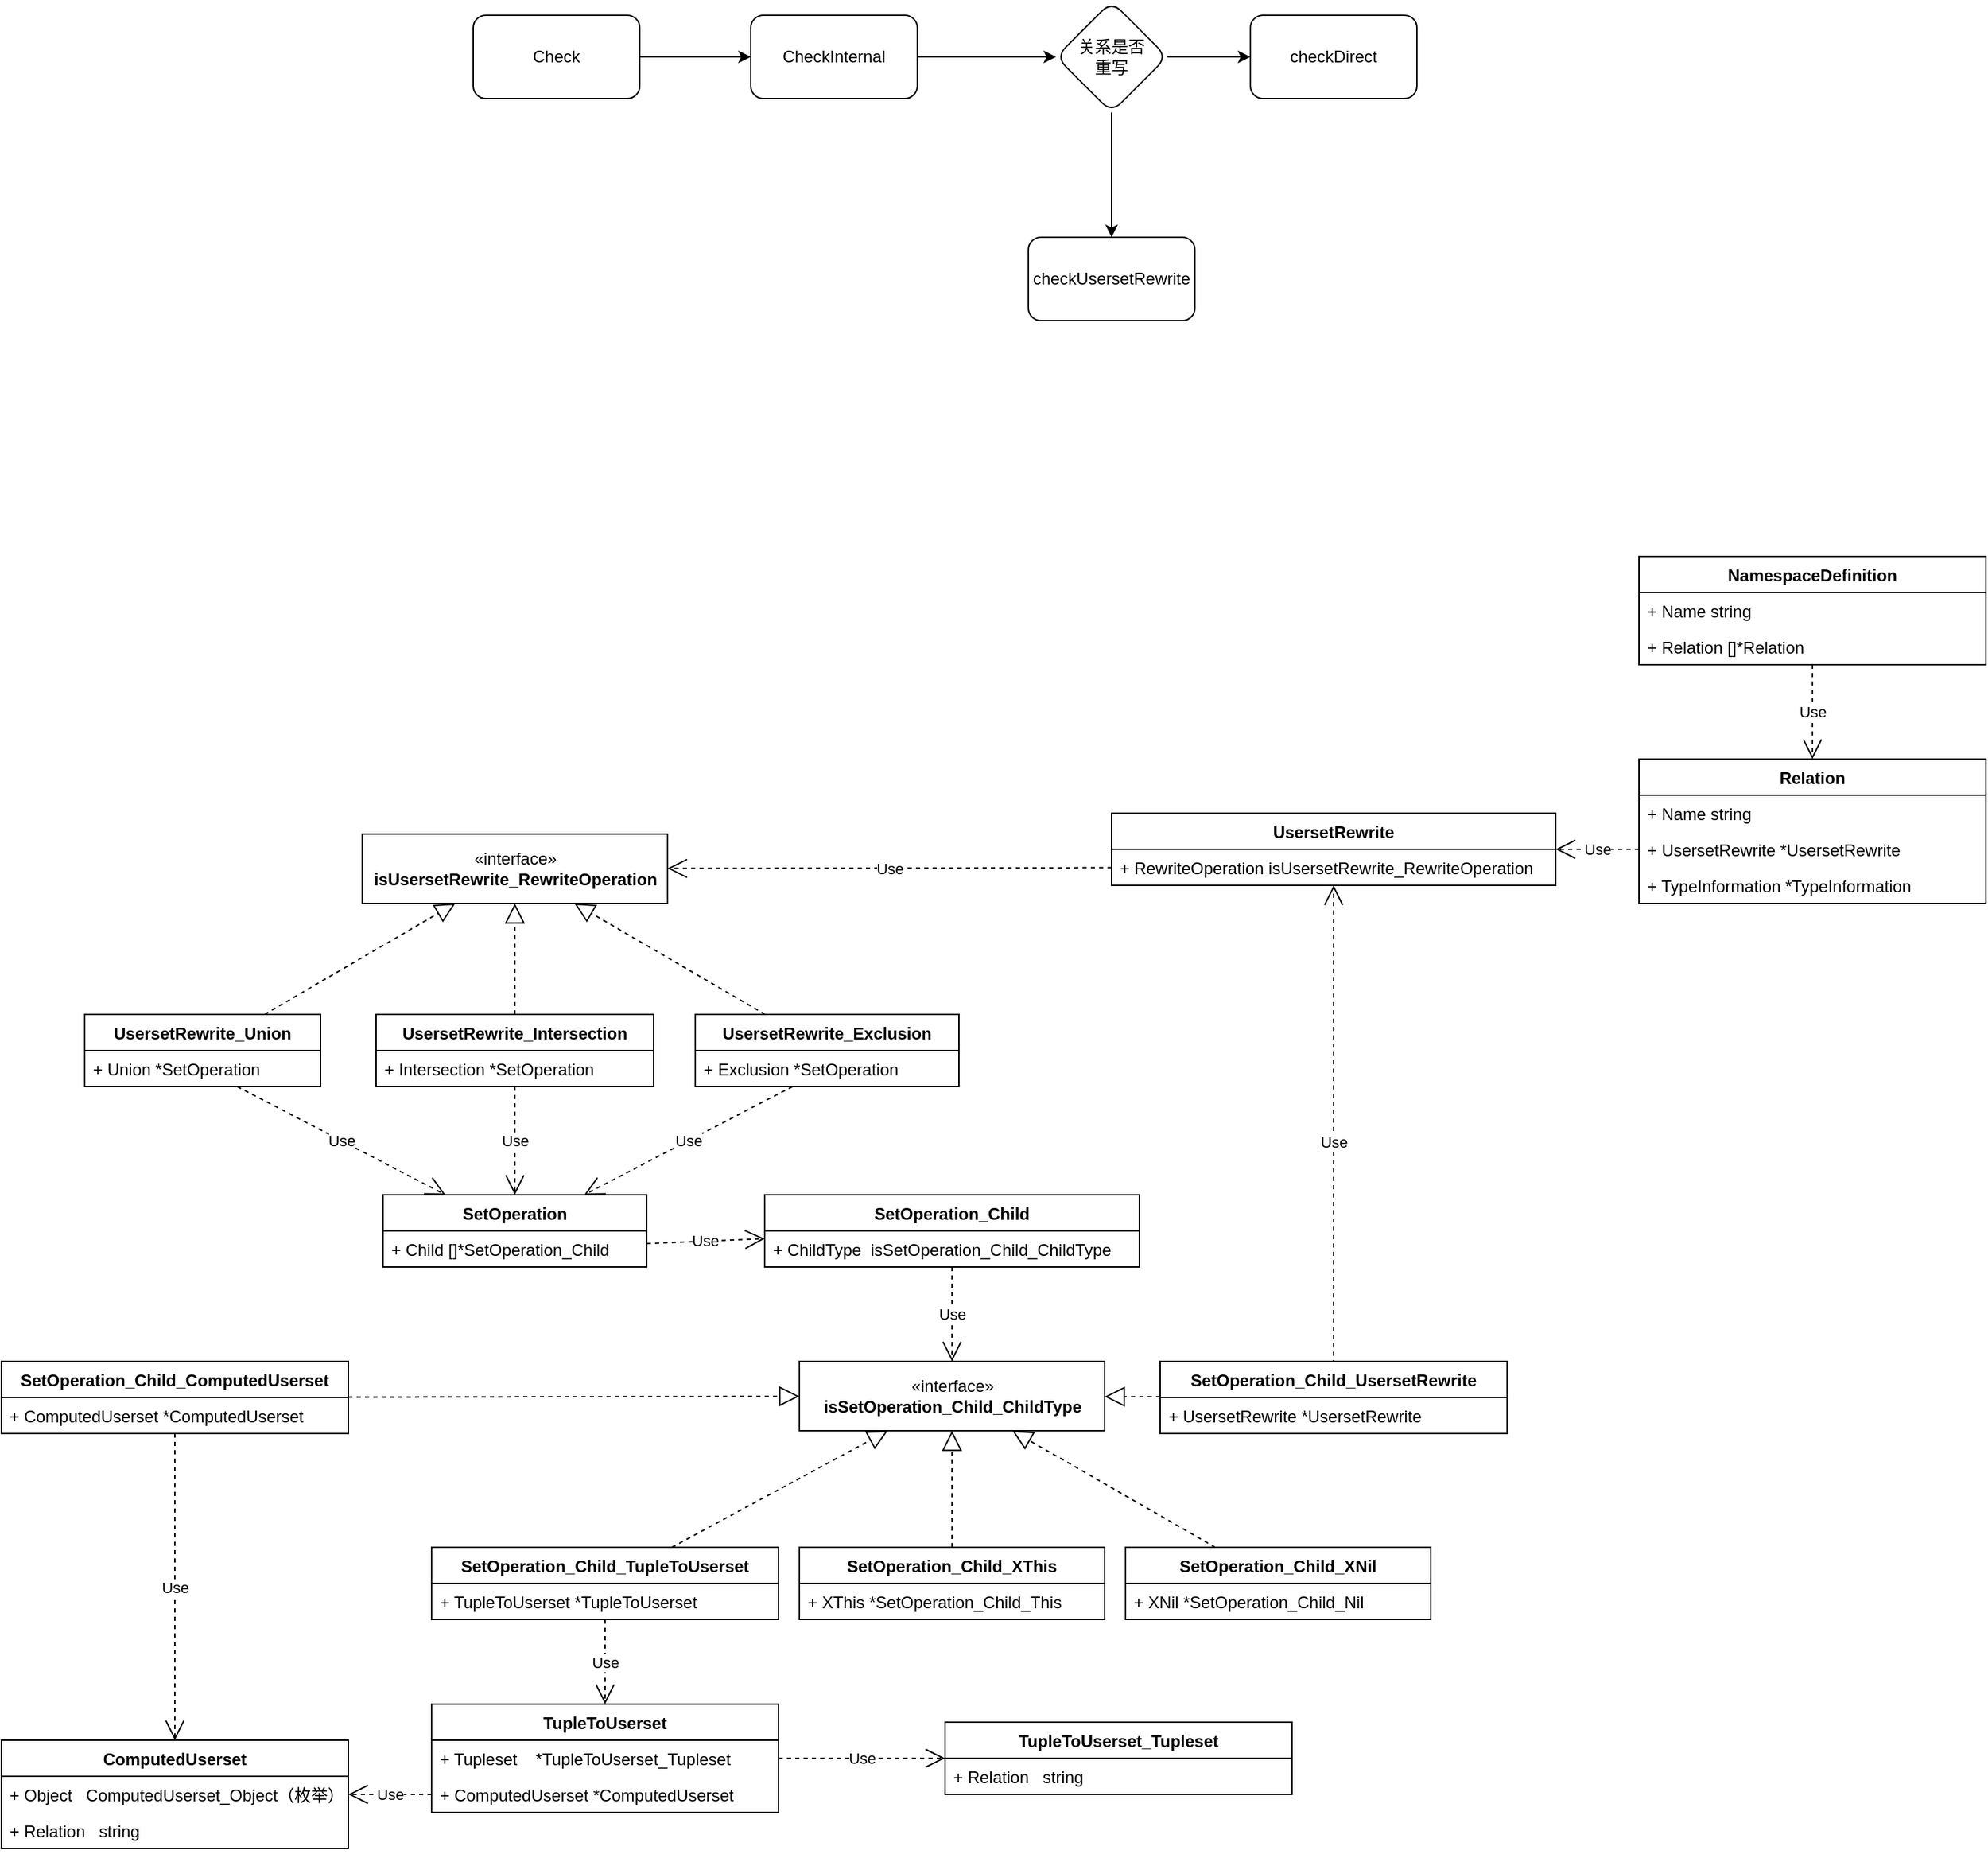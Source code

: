 <mxfile version="21.6.9" type="github">
  <diagram name="Page-1" id="q55UtAsxOrIb8_m2e40U">
    <mxGraphModel dx="2133" dy="839" grid="1" gridSize="10" guides="1" tooltips="1" connect="1" arrows="1" fold="1" page="1" pageScale="1" pageWidth="827" pageHeight="1169" math="0" shadow="0">
      <root>
        <mxCell id="0" />
        <mxCell id="1" parent="0" />
        <mxCell id="CGFn5zc17e2OIwfzoAjE-3" value="" style="edgeStyle=orthogonalEdgeStyle;rounded=0;orthogonalLoop=1;jettySize=auto;html=1;" edge="1" parent="1" source="CGFn5zc17e2OIwfzoAjE-1" target="CGFn5zc17e2OIwfzoAjE-2">
          <mxGeometry relative="1" as="geometry" />
        </mxCell>
        <mxCell id="CGFn5zc17e2OIwfzoAjE-1" value="Check" style="rounded=1;whiteSpace=wrap;html=1;" vertex="1" parent="1">
          <mxGeometry x="10" y="10" width="120" height="60" as="geometry" />
        </mxCell>
        <mxCell id="CGFn5zc17e2OIwfzoAjE-5" value="" style="edgeStyle=orthogonalEdgeStyle;rounded=0;orthogonalLoop=1;jettySize=auto;html=1;" edge="1" parent="1" source="CGFn5zc17e2OIwfzoAjE-2" target="CGFn5zc17e2OIwfzoAjE-4">
          <mxGeometry relative="1" as="geometry" />
        </mxCell>
        <mxCell id="CGFn5zc17e2OIwfzoAjE-2" value="CheckInternal" style="rounded=1;whiteSpace=wrap;html=1;" vertex="1" parent="1">
          <mxGeometry x="210" y="10" width="120" height="60" as="geometry" />
        </mxCell>
        <mxCell id="CGFn5zc17e2OIwfzoAjE-7" value="" style="edgeStyle=orthogonalEdgeStyle;rounded=0;orthogonalLoop=1;jettySize=auto;html=1;" edge="1" parent="1" source="CGFn5zc17e2OIwfzoAjE-4" target="CGFn5zc17e2OIwfzoAjE-6">
          <mxGeometry relative="1" as="geometry" />
        </mxCell>
        <mxCell id="CGFn5zc17e2OIwfzoAjE-9" value="" style="edgeStyle=orthogonalEdgeStyle;rounded=0;orthogonalLoop=1;jettySize=auto;html=1;" edge="1" parent="1" source="CGFn5zc17e2OIwfzoAjE-4" target="CGFn5zc17e2OIwfzoAjE-8">
          <mxGeometry relative="1" as="geometry" />
        </mxCell>
        <mxCell id="CGFn5zc17e2OIwfzoAjE-4" value="关系是否&lt;br&gt;重写" style="rhombus;whiteSpace=wrap;html=1;rounded=1;" vertex="1" parent="1">
          <mxGeometry x="430" width="80" height="80" as="geometry" />
        </mxCell>
        <mxCell id="CGFn5zc17e2OIwfzoAjE-6" value="checkDirect" style="whiteSpace=wrap;html=1;rounded=1;" vertex="1" parent="1">
          <mxGeometry x="570" y="10" width="120" height="60" as="geometry" />
        </mxCell>
        <mxCell id="CGFn5zc17e2OIwfzoAjE-8" value="checkUsersetRewrite" style="whiteSpace=wrap;html=1;rounded=1;" vertex="1" parent="1">
          <mxGeometry x="410" y="170" width="120" height="60" as="geometry" />
        </mxCell>
        <mxCell id="CGFn5zc17e2OIwfzoAjE-10" value="«interface»&lt;br&gt;&lt;b&gt;isUsersetRewrite_RewriteOperation&lt;/b&gt;" style="html=1;" vertex="1" parent="1">
          <mxGeometry x="-70" y="600" width="220" height="50" as="geometry" />
        </mxCell>
        <mxCell id="CGFn5zc17e2OIwfzoAjE-11" value="UsersetRewrite_Union" style="swimlane;fontStyle=1;align=center;verticalAlign=top;childLayout=stackLayout;horizontal=1;startSize=26;horizontalStack=0;resizeParent=1;resizeParentMax=0;resizeLast=0;collapsible=1;marginBottom=0;" vertex="1" parent="1">
          <mxGeometry x="-270" y="730" width="170" height="52" as="geometry" />
        </mxCell>
        <mxCell id="CGFn5zc17e2OIwfzoAjE-12" value="+ Union *SetOperation" style="text;strokeColor=none;fillColor=none;align=left;verticalAlign=top;spacingLeft=4;spacingRight=4;overflow=hidden;rotatable=0;points=[[0,0.5],[1,0.5]];portConstraint=eastwest;" vertex="1" parent="CGFn5zc17e2OIwfzoAjE-11">
          <mxGeometry y="26" width="170" height="26" as="geometry" />
        </mxCell>
        <mxCell id="CGFn5zc17e2OIwfzoAjE-13" value="" style="endArrow=block;dashed=1;endFill=0;endSize=12;html=1;" edge="1" parent="1" source="CGFn5zc17e2OIwfzoAjE-11" target="CGFn5zc17e2OIwfzoAjE-10">
          <mxGeometry width="160" relative="1" as="geometry">
            <mxPoint x="-170" y="650" as="sourcePoint" />
            <mxPoint x="-10" y="650" as="targetPoint" />
          </mxGeometry>
        </mxCell>
        <mxCell id="CGFn5zc17e2OIwfzoAjE-14" value="" style="endArrow=block;dashed=1;endFill=0;endSize=12;html=1;" edge="1" parent="1" source="CGFn5zc17e2OIwfzoAjE-39" target="CGFn5zc17e2OIwfzoAjE-10">
          <mxGeometry width="160" relative="1" as="geometry">
            <mxPoint x="-130.373" y="740" as="sourcePoint" />
            <mxPoint x="127.09" y="590" as="targetPoint" />
          </mxGeometry>
        </mxCell>
        <mxCell id="CGFn5zc17e2OIwfzoAjE-15" value="" style="endArrow=block;dashed=1;endFill=0;endSize=12;html=1;" edge="1" parent="1" source="CGFn5zc17e2OIwfzoAjE-41" target="CGFn5zc17e2OIwfzoAjE-10">
          <mxGeometry width="160" relative="1" as="geometry">
            <mxPoint x="-120.373" y="750" as="sourcePoint" />
            <mxPoint x="137.09" y="600" as="targetPoint" />
          </mxGeometry>
        </mxCell>
        <mxCell id="CGFn5zc17e2OIwfzoAjE-16" value="Use" style="endArrow=open;endSize=12;dashed=1;html=1;" edge="1" parent="1" source="CGFn5zc17e2OIwfzoAjE-42" target="CGFn5zc17e2OIwfzoAjE-43">
          <mxGeometry width="160" relative="1" as="geometry">
            <mxPoint x="500" y="860" as="sourcePoint" />
            <mxPoint x="660" y="860" as="targetPoint" />
          </mxGeometry>
        </mxCell>
        <mxCell id="CGFn5zc17e2OIwfzoAjE-17" value="Use" style="endArrow=open;endSize=12;dashed=1;html=1;" edge="1" parent="1" source="CGFn5zc17e2OIwfzoAjE-44" target="CGFn5zc17e2OIwfzoAjE-54">
          <mxGeometry width="160" relative="1" as="geometry">
            <mxPoint x="365" y="902" as="sourcePoint" />
            <mxPoint x="365" y="970" as="targetPoint" />
          </mxGeometry>
        </mxCell>
        <mxCell id="CGFn5zc17e2OIwfzoAjE-18" value="«interface»&lt;br&gt;&lt;b&gt;isSetOperation_Child_ChildType&lt;/b&gt;" style="html=1;" vertex="1" parent="1">
          <mxGeometry x="245" y="980" width="220" height="50" as="geometry" />
        </mxCell>
        <mxCell id="CGFn5zc17e2OIwfzoAjE-19" value="Use" style="endArrow=open;endSize=12;dashed=1;html=1;" edge="1" parent="1" source="CGFn5zc17e2OIwfzoAjE-55" target="CGFn5zc17e2OIwfzoAjE-18">
          <mxGeometry width="160" relative="1" as="geometry">
            <mxPoint x="705" y="909" as="sourcePoint" />
            <mxPoint x="705" y="977" as="targetPoint" />
          </mxGeometry>
        </mxCell>
        <mxCell id="CGFn5zc17e2OIwfzoAjE-20" value="" style="endArrow=block;dashed=1;endFill=0;endSize=12;html=1;" edge="1" parent="1" source="CGFn5zc17e2OIwfzoAjE-56" target="CGFn5zc17e2OIwfzoAjE-18">
          <mxGeometry width="160" relative="1" as="geometry">
            <mxPoint x="207.654" y="737" as="sourcePoint" />
            <mxPoint x="408.602" y="577" as="targetPoint" />
          </mxGeometry>
        </mxCell>
        <mxCell id="CGFn5zc17e2OIwfzoAjE-21" value="" style="endArrow=block;dashed=1;endFill=0;endSize=12;html=1;" edge="1" parent="1" source="CGFn5zc17e2OIwfzoAjE-66" target="CGFn5zc17e2OIwfzoAjE-18">
          <mxGeometry width="160" relative="1" as="geometry">
            <mxPoint x="217.654" y="747" as="sourcePoint" />
            <mxPoint x="344.103" y="1041" as="targetPoint" />
          </mxGeometry>
        </mxCell>
        <mxCell id="CGFn5zc17e2OIwfzoAjE-22" value="" style="endArrow=block;dashed=1;endFill=0;endSize=12;html=1;" edge="1" parent="1" source="CGFn5zc17e2OIwfzoAjE-58" target="CGFn5zc17e2OIwfzoAjE-18">
          <mxGeometry width="160" relative="1" as="geometry">
            <mxPoint x="227.654" y="757" as="sourcePoint" />
            <mxPoint x="354.103" y="1051" as="targetPoint" />
          </mxGeometry>
        </mxCell>
        <mxCell id="CGFn5zc17e2OIwfzoAjE-23" value="" style="endArrow=block;dashed=1;endFill=0;endSize=12;html=1;" edge="1" parent="1" source="CGFn5zc17e2OIwfzoAjE-49" target="CGFn5zc17e2OIwfzoAjE-18">
          <mxGeometry width="160" relative="1" as="geometry">
            <mxPoint x="237.654" y="767" as="sourcePoint" />
            <mxPoint x="364.103" y="1061" as="targetPoint" />
          </mxGeometry>
        </mxCell>
        <mxCell id="CGFn5zc17e2OIwfzoAjE-24" value="" style="endArrow=block;dashed=1;endFill=0;endSize=12;html=1;" edge="1" parent="1" source="CGFn5zc17e2OIwfzoAjE-68" target="CGFn5zc17e2OIwfzoAjE-18">
          <mxGeometry width="160" relative="1" as="geometry">
            <mxPoint x="247.654" y="777" as="sourcePoint" />
            <mxPoint x="374.103" y="1071" as="targetPoint" />
          </mxGeometry>
        </mxCell>
        <mxCell id="CGFn5zc17e2OIwfzoAjE-25" value="Use" style="endArrow=open;endSize=12;dashed=1;html=1;" edge="1" parent="1" source="CGFn5zc17e2OIwfzoAjE-67" target="CGFn5zc17e2OIwfzoAjE-63">
          <mxGeometry width="160" relative="1" as="geometry">
            <mxPoint x="155" y="922" as="sourcePoint" />
            <mxPoint x="155" y="991" as="targetPoint" />
          </mxGeometry>
        </mxCell>
        <mxCell id="CGFn5zc17e2OIwfzoAjE-26" value="Use" style="endArrow=open;endSize=12;dashed=1;html=1;" edge="1" parent="1" source="CGFn5zc17e2OIwfzoAjE-62" target="CGFn5zc17e2OIwfzoAjE-63">
          <mxGeometry width="160" relative="1" as="geometry">
            <mxPoint x="-115" y="1176" as="sourcePoint" />
            <mxPoint x="-115" y="1237" as="targetPoint" />
          </mxGeometry>
        </mxCell>
        <mxCell id="CGFn5zc17e2OIwfzoAjE-27" value="Use" style="endArrow=open;endSize=12;dashed=1;html=1;" edge="1" parent="1" source="CGFn5zc17e2OIwfzoAjE-59" target="CGFn5zc17e2OIwfzoAjE-60">
          <mxGeometry width="160" relative="1" as="geometry">
            <mxPoint x="-115" y="1176" as="sourcePoint" />
            <mxPoint x="-115" y="1315" as="targetPoint" />
          </mxGeometry>
        </mxCell>
        <mxCell id="CGFn5zc17e2OIwfzoAjE-28" value="Use" style="endArrow=open;endSize=12;dashed=1;html=1;" edge="1" parent="1" source="CGFn5zc17e2OIwfzoAjE-50" target="CGFn5zc17e2OIwfzoAjE-37">
          <mxGeometry width="160" relative="1" as="geometry">
            <mxPoint x="55" y="925" as="sourcePoint" />
            <mxPoint x="55" y="994" as="targetPoint" />
          </mxGeometry>
        </mxCell>
        <mxCell id="CGFn5zc17e2OIwfzoAjE-29" value="Use" style="endArrow=open;endSize=12;dashed=1;html=1;" edge="1" parent="1" source="CGFn5zc17e2OIwfzoAjE-61" target="CGFn5zc17e2OIwfzoAjE-35">
          <mxGeometry width="160" relative="1" as="geometry">
            <mxPoint x="127.742" y="1315" as="sourcePoint" />
            <mxPoint x="-23.226" y="1387" as="targetPoint" />
          </mxGeometry>
        </mxCell>
        <mxCell id="CGFn5zc17e2OIwfzoAjE-30" value="Use" style="endArrow=open;endSize=12;dashed=1;html=1;" edge="1" parent="1" source="CGFn5zc17e2OIwfzoAjE-38" target="CGFn5zc17e2OIwfzoAjE-10">
          <mxGeometry width="160" relative="1" as="geometry">
            <mxPoint x="565" y="1153" as="sourcePoint" />
            <mxPoint x="565" y="660" as="targetPoint" />
          </mxGeometry>
        </mxCell>
        <mxCell id="CGFn5zc17e2OIwfzoAjE-31" value="Use" style="endArrow=open;endSize=12;dashed=1;html=1;" edge="1" parent="1" source="CGFn5zc17e2OIwfzoAjE-47" target="CGFn5zc17e2OIwfzoAjE-37">
          <mxGeometry width="160" relative="1" as="geometry">
            <mxPoint x="405" y="634.337" as="sourcePoint" />
            <mxPoint x="200" y="634.768" as="targetPoint" />
          </mxGeometry>
        </mxCell>
        <mxCell id="CGFn5zc17e2OIwfzoAjE-32" value="Use" style="endArrow=open;endSize=12;dashed=1;html=1;" edge="1" parent="1" source="CGFn5zc17e2OIwfzoAjE-53" target="CGFn5zc17e2OIwfzoAjE-45">
          <mxGeometry width="160" relative="1" as="geometry">
            <mxPoint x="837" y="621" as="sourcePoint" />
            <mxPoint x="725" y="621" as="targetPoint" />
          </mxGeometry>
        </mxCell>
        <mxCell id="CGFn5zc17e2OIwfzoAjE-33" value="Use" style="endArrow=open;endSize=12;dashed=1;html=1;" edge="1" parent="1" source="CGFn5zc17e2OIwfzoAjE-40" target="CGFn5zc17e2OIwfzoAjE-43">
          <mxGeometry width="160" relative="1" as="geometry">
            <mxPoint x="355" y="792" as="sourcePoint" />
            <mxPoint x="355" y="860" as="targetPoint" />
          </mxGeometry>
        </mxCell>
        <mxCell id="CGFn5zc17e2OIwfzoAjE-34" value="Use" style="endArrow=open;endSize=12;dashed=1;html=1;" edge="1" parent="1" source="CGFn5zc17e2OIwfzoAjE-12" target="CGFn5zc17e2OIwfzoAjE-43">
          <mxGeometry width="160" relative="1" as="geometry">
            <mxPoint x="122.196" y="792" as="sourcePoint" />
            <mxPoint x="290.607" y="860" as="targetPoint" />
          </mxGeometry>
        </mxCell>
        <mxCell id="CGFn5zc17e2OIwfzoAjE-35" value="TupleToUserset_Tupleset" style="swimlane;fontStyle=1;align=center;verticalAlign=top;childLayout=stackLayout;horizontal=1;startSize=26;horizontalStack=0;resizeParent=1;resizeParentMax=0;resizeLast=0;collapsible=1;marginBottom=0;" vertex="1" parent="1">
          <mxGeometry x="350" y="1240" width="250" height="52" as="geometry" />
        </mxCell>
        <mxCell id="CGFn5zc17e2OIwfzoAjE-36" value="+ Relation   string" style="text;strokeColor=none;fillColor=none;align=left;verticalAlign=top;spacingLeft=4;spacingRight=4;overflow=hidden;rotatable=0;points=[[0,0.5],[1,0.5]];portConstraint=eastwest;" vertex="1" parent="CGFn5zc17e2OIwfzoAjE-35">
          <mxGeometry y="26" width="250" height="26" as="geometry" />
        </mxCell>
        <mxCell id="CGFn5zc17e2OIwfzoAjE-37" value="UsersetRewrite" style="swimlane;fontStyle=1;align=center;verticalAlign=top;childLayout=stackLayout;horizontal=1;startSize=26;horizontalStack=0;resizeParent=1;resizeParentMax=0;resizeLast=0;collapsible=1;marginBottom=0;" vertex="1" parent="1">
          <mxGeometry x="470" y="585" width="320" height="52" as="geometry" />
        </mxCell>
        <mxCell id="CGFn5zc17e2OIwfzoAjE-38" value="+ RewriteOperation isUsersetRewrite_RewriteOperation" style="text;strokeColor=none;fillColor=none;align=left;verticalAlign=top;spacingLeft=4;spacingRight=4;overflow=hidden;rotatable=0;points=[[0,0.5],[1,0.5]];portConstraint=eastwest;" vertex="1" parent="CGFn5zc17e2OIwfzoAjE-37">
          <mxGeometry y="26" width="320" height="26" as="geometry" />
        </mxCell>
        <mxCell id="CGFn5zc17e2OIwfzoAjE-39" value="UsersetRewrite_Intersection" style="swimlane;fontStyle=1;align=center;verticalAlign=top;childLayout=stackLayout;horizontal=1;startSize=26;horizontalStack=0;resizeParent=1;resizeParentMax=0;resizeLast=0;collapsible=1;marginBottom=0;" vertex="1" parent="1">
          <mxGeometry x="-60" y="730" width="200" height="52" as="geometry" />
        </mxCell>
        <mxCell id="CGFn5zc17e2OIwfzoAjE-40" value="+ Intersection *SetOperation" style="text;strokeColor=none;fillColor=none;align=left;verticalAlign=top;spacingLeft=4;spacingRight=4;overflow=hidden;rotatable=0;points=[[0,0.5],[1,0.5]];portConstraint=eastwest;" vertex="1" parent="CGFn5zc17e2OIwfzoAjE-39">
          <mxGeometry y="26" width="200" height="26" as="geometry" />
        </mxCell>
        <mxCell id="CGFn5zc17e2OIwfzoAjE-41" value="UsersetRewrite_Exclusion" style="swimlane;fontStyle=1;align=center;verticalAlign=top;childLayout=stackLayout;horizontal=1;startSize=26;horizontalStack=0;resizeParent=1;resizeParentMax=0;resizeLast=0;collapsible=1;marginBottom=0;" vertex="1" parent="1">
          <mxGeometry x="170" y="730" width="190" height="52" as="geometry" />
        </mxCell>
        <mxCell id="CGFn5zc17e2OIwfzoAjE-42" value="+ Exclusion *SetOperation" style="text;strokeColor=none;fillColor=none;align=left;verticalAlign=top;spacingLeft=4;spacingRight=4;overflow=hidden;rotatable=0;points=[[0,0.5],[1,0.5]];portConstraint=eastwest;" vertex="1" parent="CGFn5zc17e2OIwfzoAjE-41">
          <mxGeometry y="26" width="190" height="26" as="geometry" />
        </mxCell>
        <mxCell id="CGFn5zc17e2OIwfzoAjE-43" value="SetOperation" style="swimlane;fontStyle=1;align=center;verticalAlign=top;childLayout=stackLayout;horizontal=1;startSize=26;horizontalStack=0;resizeParent=1;resizeParentMax=0;resizeLast=0;collapsible=1;marginBottom=0;" vertex="1" parent="1">
          <mxGeometry x="-55" y="860" width="190" height="52" as="geometry" />
        </mxCell>
        <mxCell id="CGFn5zc17e2OIwfzoAjE-44" value="+ Child []*SetOperation_Child" style="text;strokeColor=none;fillColor=none;align=left;verticalAlign=top;spacingLeft=4;spacingRight=4;overflow=hidden;rotatable=0;points=[[0,0.5],[1,0.5]];portConstraint=eastwest;" vertex="1" parent="CGFn5zc17e2OIwfzoAjE-43">
          <mxGeometry y="26" width="190" height="26" as="geometry" />
        </mxCell>
        <mxCell id="CGFn5zc17e2OIwfzoAjE-45" value="Relation" style="swimlane;fontStyle=1;align=center;verticalAlign=top;childLayout=stackLayout;horizontal=1;startSize=26;horizontalStack=0;resizeParent=1;resizeParentMax=0;resizeLast=0;collapsible=1;marginBottom=0;" vertex="1" parent="1">
          <mxGeometry x="850" y="546" width="250" height="104" as="geometry" />
        </mxCell>
        <mxCell id="CGFn5zc17e2OIwfzoAjE-46" value="+ Name string" style="text;strokeColor=none;fillColor=none;align=left;verticalAlign=top;spacingLeft=4;spacingRight=4;overflow=hidden;rotatable=0;points=[[0,0.5],[1,0.5]];portConstraint=eastwest;" vertex="1" parent="CGFn5zc17e2OIwfzoAjE-45">
          <mxGeometry y="26" width="250" height="26" as="geometry" />
        </mxCell>
        <mxCell id="CGFn5zc17e2OIwfzoAjE-47" value="+ UsersetRewrite *UsersetRewrite" style="text;strokeColor=none;fillColor=none;align=left;verticalAlign=top;spacingLeft=4;spacingRight=4;overflow=hidden;rotatable=0;points=[[0,0.5],[1,0.5]];portConstraint=eastwest;" vertex="1" parent="CGFn5zc17e2OIwfzoAjE-45">
          <mxGeometry y="52" width="250" height="26" as="geometry" />
        </mxCell>
        <mxCell id="CGFn5zc17e2OIwfzoAjE-48" value="+ TypeInformation *TypeInformation" style="text;strokeColor=none;fillColor=none;align=left;verticalAlign=top;spacingLeft=4;spacingRight=4;overflow=hidden;rotatable=0;points=[[0,0.5],[1,0.5]];portConstraint=eastwest;" vertex="1" parent="CGFn5zc17e2OIwfzoAjE-45">
          <mxGeometry y="78" width="250" height="26" as="geometry" />
        </mxCell>
        <mxCell id="CGFn5zc17e2OIwfzoAjE-49" value="SetOperation_Child_UsersetRewrite" style="swimlane;fontStyle=1;align=center;verticalAlign=top;childLayout=stackLayout;horizontal=1;startSize=26;horizontalStack=0;resizeParent=1;resizeParentMax=0;resizeLast=0;collapsible=1;marginBottom=0;" vertex="1" parent="1">
          <mxGeometry x="505" y="980" width="250" height="52" as="geometry" />
        </mxCell>
        <mxCell id="CGFn5zc17e2OIwfzoAjE-50" value="+ UsersetRewrite *UsersetRewrite" style="text;strokeColor=none;fillColor=none;align=left;verticalAlign=top;spacingLeft=4;spacingRight=4;overflow=hidden;rotatable=0;points=[[0,0.5],[1,0.5]];portConstraint=eastwest;" vertex="1" parent="CGFn5zc17e2OIwfzoAjE-49">
          <mxGeometry y="26" width="250" height="26" as="geometry" />
        </mxCell>
        <mxCell id="CGFn5zc17e2OIwfzoAjE-51" value="NamespaceDefinition" style="swimlane;fontStyle=1;align=center;verticalAlign=top;childLayout=stackLayout;horizontal=1;startSize=26;horizontalStack=0;resizeParent=1;resizeParentMax=0;resizeLast=0;collapsible=1;marginBottom=0;" vertex="1" parent="1">
          <mxGeometry x="850" y="400" width="250" height="78" as="geometry" />
        </mxCell>
        <mxCell id="CGFn5zc17e2OIwfzoAjE-52" value="+ Name string" style="text;strokeColor=none;fillColor=none;align=left;verticalAlign=top;spacingLeft=4;spacingRight=4;overflow=hidden;rotatable=0;points=[[0,0.5],[1,0.5]];portConstraint=eastwest;" vertex="1" parent="CGFn5zc17e2OIwfzoAjE-51">
          <mxGeometry y="26" width="250" height="26" as="geometry" />
        </mxCell>
        <mxCell id="CGFn5zc17e2OIwfzoAjE-53" value="+ Relation []*Relation" style="text;strokeColor=none;fillColor=none;align=left;verticalAlign=top;spacingLeft=4;spacingRight=4;overflow=hidden;rotatable=0;points=[[0,0.5],[1,0.5]];portConstraint=eastwest;" vertex="1" parent="CGFn5zc17e2OIwfzoAjE-51">
          <mxGeometry y="52" width="250" height="26" as="geometry" />
        </mxCell>
        <mxCell id="CGFn5zc17e2OIwfzoAjE-54" value="SetOperation_Child" style="swimlane;fontStyle=1;align=center;verticalAlign=top;childLayout=stackLayout;horizontal=1;startSize=26;horizontalStack=0;resizeParent=1;resizeParentMax=0;resizeLast=0;collapsible=1;marginBottom=0;" vertex="1" parent="1">
          <mxGeometry x="220" y="860" width="270" height="52" as="geometry" />
        </mxCell>
        <mxCell id="CGFn5zc17e2OIwfzoAjE-55" value="+ ChildType  isSetOperation_Child_ChildType" style="text;strokeColor=none;fillColor=none;align=left;verticalAlign=top;spacingLeft=4;spacingRight=4;overflow=hidden;rotatable=0;points=[[0,0.5],[1,0.5]];portConstraint=eastwest;" vertex="1" parent="CGFn5zc17e2OIwfzoAjE-54">
          <mxGeometry y="26" width="270" height="26" as="geometry" />
        </mxCell>
        <mxCell id="CGFn5zc17e2OIwfzoAjE-56" value="SetOperation_Child_XThis" style="swimlane;fontStyle=1;align=center;verticalAlign=top;childLayout=stackLayout;horizontal=1;startSize=26;horizontalStack=0;resizeParent=1;resizeParentMax=0;resizeLast=0;collapsible=1;marginBottom=0;" vertex="1" parent="1">
          <mxGeometry x="245" y="1114" width="220" height="52" as="geometry" />
        </mxCell>
        <mxCell id="CGFn5zc17e2OIwfzoAjE-57" value="+ XThis *SetOperation_Child_This" style="text;strokeColor=none;fillColor=none;align=left;verticalAlign=top;spacingLeft=4;spacingRight=4;overflow=hidden;rotatable=0;points=[[0,0.5],[1,0.5]];portConstraint=eastwest;" vertex="1" parent="CGFn5zc17e2OIwfzoAjE-56">
          <mxGeometry y="26" width="220" height="26" as="geometry" />
        </mxCell>
        <mxCell id="CGFn5zc17e2OIwfzoAjE-58" value="SetOperation_Child_TupleToUserset" style="swimlane;fontStyle=1;align=center;verticalAlign=top;childLayout=stackLayout;horizontal=1;startSize=26;horizontalStack=0;resizeParent=1;resizeParentMax=0;resizeLast=0;collapsible=1;marginBottom=0;" vertex="1" parent="1">
          <mxGeometry x="-20" y="1114" width="250" height="52" as="geometry" />
        </mxCell>
        <mxCell id="CGFn5zc17e2OIwfzoAjE-59" value="+ TupleToUserset *TupleToUserset" style="text;strokeColor=none;fillColor=none;align=left;verticalAlign=top;spacingLeft=4;spacingRight=4;overflow=hidden;rotatable=0;points=[[0,0.5],[1,0.5]];portConstraint=eastwest;" vertex="1" parent="CGFn5zc17e2OIwfzoAjE-58">
          <mxGeometry y="26" width="250" height="26" as="geometry" />
        </mxCell>
        <mxCell id="CGFn5zc17e2OIwfzoAjE-60" value="TupleToUserset" style="swimlane;fontStyle=1;align=center;verticalAlign=top;childLayout=stackLayout;horizontal=1;startSize=26;horizontalStack=0;resizeParent=1;resizeParentMax=0;resizeLast=0;collapsible=1;marginBottom=0;" vertex="1" parent="1">
          <mxGeometry x="-20" y="1227" width="250" height="78" as="geometry" />
        </mxCell>
        <mxCell id="CGFn5zc17e2OIwfzoAjE-61" value="+ Tupleset    *TupleToUserset_Tupleset" style="text;strokeColor=none;fillColor=none;align=left;verticalAlign=top;spacingLeft=4;spacingRight=4;overflow=hidden;rotatable=0;points=[[0,0.5],[1,0.5]];portConstraint=eastwest;" vertex="1" parent="CGFn5zc17e2OIwfzoAjE-60">
          <mxGeometry y="26" width="250" height="26" as="geometry" />
        </mxCell>
        <mxCell id="CGFn5zc17e2OIwfzoAjE-62" value="+ ComputedUserset *ComputedUserset" style="text;strokeColor=none;fillColor=none;align=left;verticalAlign=top;spacingLeft=4;spacingRight=4;overflow=hidden;rotatable=0;points=[[0,0.5],[1,0.5]];portConstraint=eastwest;" vertex="1" parent="CGFn5zc17e2OIwfzoAjE-60">
          <mxGeometry y="52" width="250" height="26" as="geometry" />
        </mxCell>
        <mxCell id="CGFn5zc17e2OIwfzoAjE-63" value="ComputedUserset" style="swimlane;fontStyle=1;align=center;verticalAlign=top;childLayout=stackLayout;horizontal=1;startSize=26;horizontalStack=0;resizeParent=1;resizeParentMax=0;resizeLast=0;collapsible=1;marginBottom=0;" vertex="1" parent="1">
          <mxGeometry x="-330" y="1253" width="250" height="78" as="geometry" />
        </mxCell>
        <mxCell id="CGFn5zc17e2OIwfzoAjE-64" value="+ Object   ComputedUserset_Object（枚举）" style="text;strokeColor=none;fillColor=none;align=left;verticalAlign=top;spacingLeft=4;spacingRight=4;overflow=hidden;rotatable=0;points=[[0,0.5],[1,0.5]];portConstraint=eastwest;" vertex="1" parent="CGFn5zc17e2OIwfzoAjE-63">
          <mxGeometry y="26" width="250" height="26" as="geometry" />
        </mxCell>
        <mxCell id="CGFn5zc17e2OIwfzoAjE-65" value="+ Relation   string" style="text;strokeColor=none;fillColor=none;align=left;verticalAlign=top;spacingLeft=4;spacingRight=4;overflow=hidden;rotatable=0;points=[[0,0.5],[1,0.5]];portConstraint=eastwest;" vertex="1" parent="CGFn5zc17e2OIwfzoAjE-63">
          <mxGeometry y="52" width="250" height="26" as="geometry" />
        </mxCell>
        <mxCell id="CGFn5zc17e2OIwfzoAjE-66" value="SetOperation_Child_ComputedUserset" style="swimlane;fontStyle=1;align=center;verticalAlign=top;childLayout=stackLayout;horizontal=1;startSize=26;horizontalStack=0;resizeParent=1;resizeParentMax=0;resizeLast=0;collapsible=1;marginBottom=0;" vertex="1" parent="1">
          <mxGeometry x="-330" y="980" width="250" height="52" as="geometry" />
        </mxCell>
        <mxCell id="CGFn5zc17e2OIwfzoAjE-67" value="+ ComputedUserset *ComputedUserset" style="text;strokeColor=none;fillColor=none;align=left;verticalAlign=top;spacingLeft=4;spacingRight=4;overflow=hidden;rotatable=0;points=[[0,0.5],[1,0.5]];portConstraint=eastwest;" vertex="1" parent="CGFn5zc17e2OIwfzoAjE-66">
          <mxGeometry y="26" width="250" height="26" as="geometry" />
        </mxCell>
        <mxCell id="CGFn5zc17e2OIwfzoAjE-68" value="SetOperation_Child_XNil" style="swimlane;fontStyle=1;align=center;verticalAlign=top;childLayout=stackLayout;horizontal=1;startSize=26;horizontalStack=0;resizeParent=1;resizeParentMax=0;resizeLast=0;collapsible=1;marginBottom=0;" vertex="1" parent="1">
          <mxGeometry x="480" y="1114" width="220" height="52" as="geometry" />
        </mxCell>
        <mxCell id="CGFn5zc17e2OIwfzoAjE-69" value="+ XNil *SetOperation_Child_Nil" style="text;strokeColor=none;fillColor=none;align=left;verticalAlign=top;spacingLeft=4;spacingRight=4;overflow=hidden;rotatable=0;points=[[0,0.5],[1,0.5]];portConstraint=eastwest;" vertex="1" parent="CGFn5zc17e2OIwfzoAjE-68">
          <mxGeometry y="26" width="220" height="26" as="geometry" />
        </mxCell>
      </root>
    </mxGraphModel>
  </diagram>
</mxfile>
